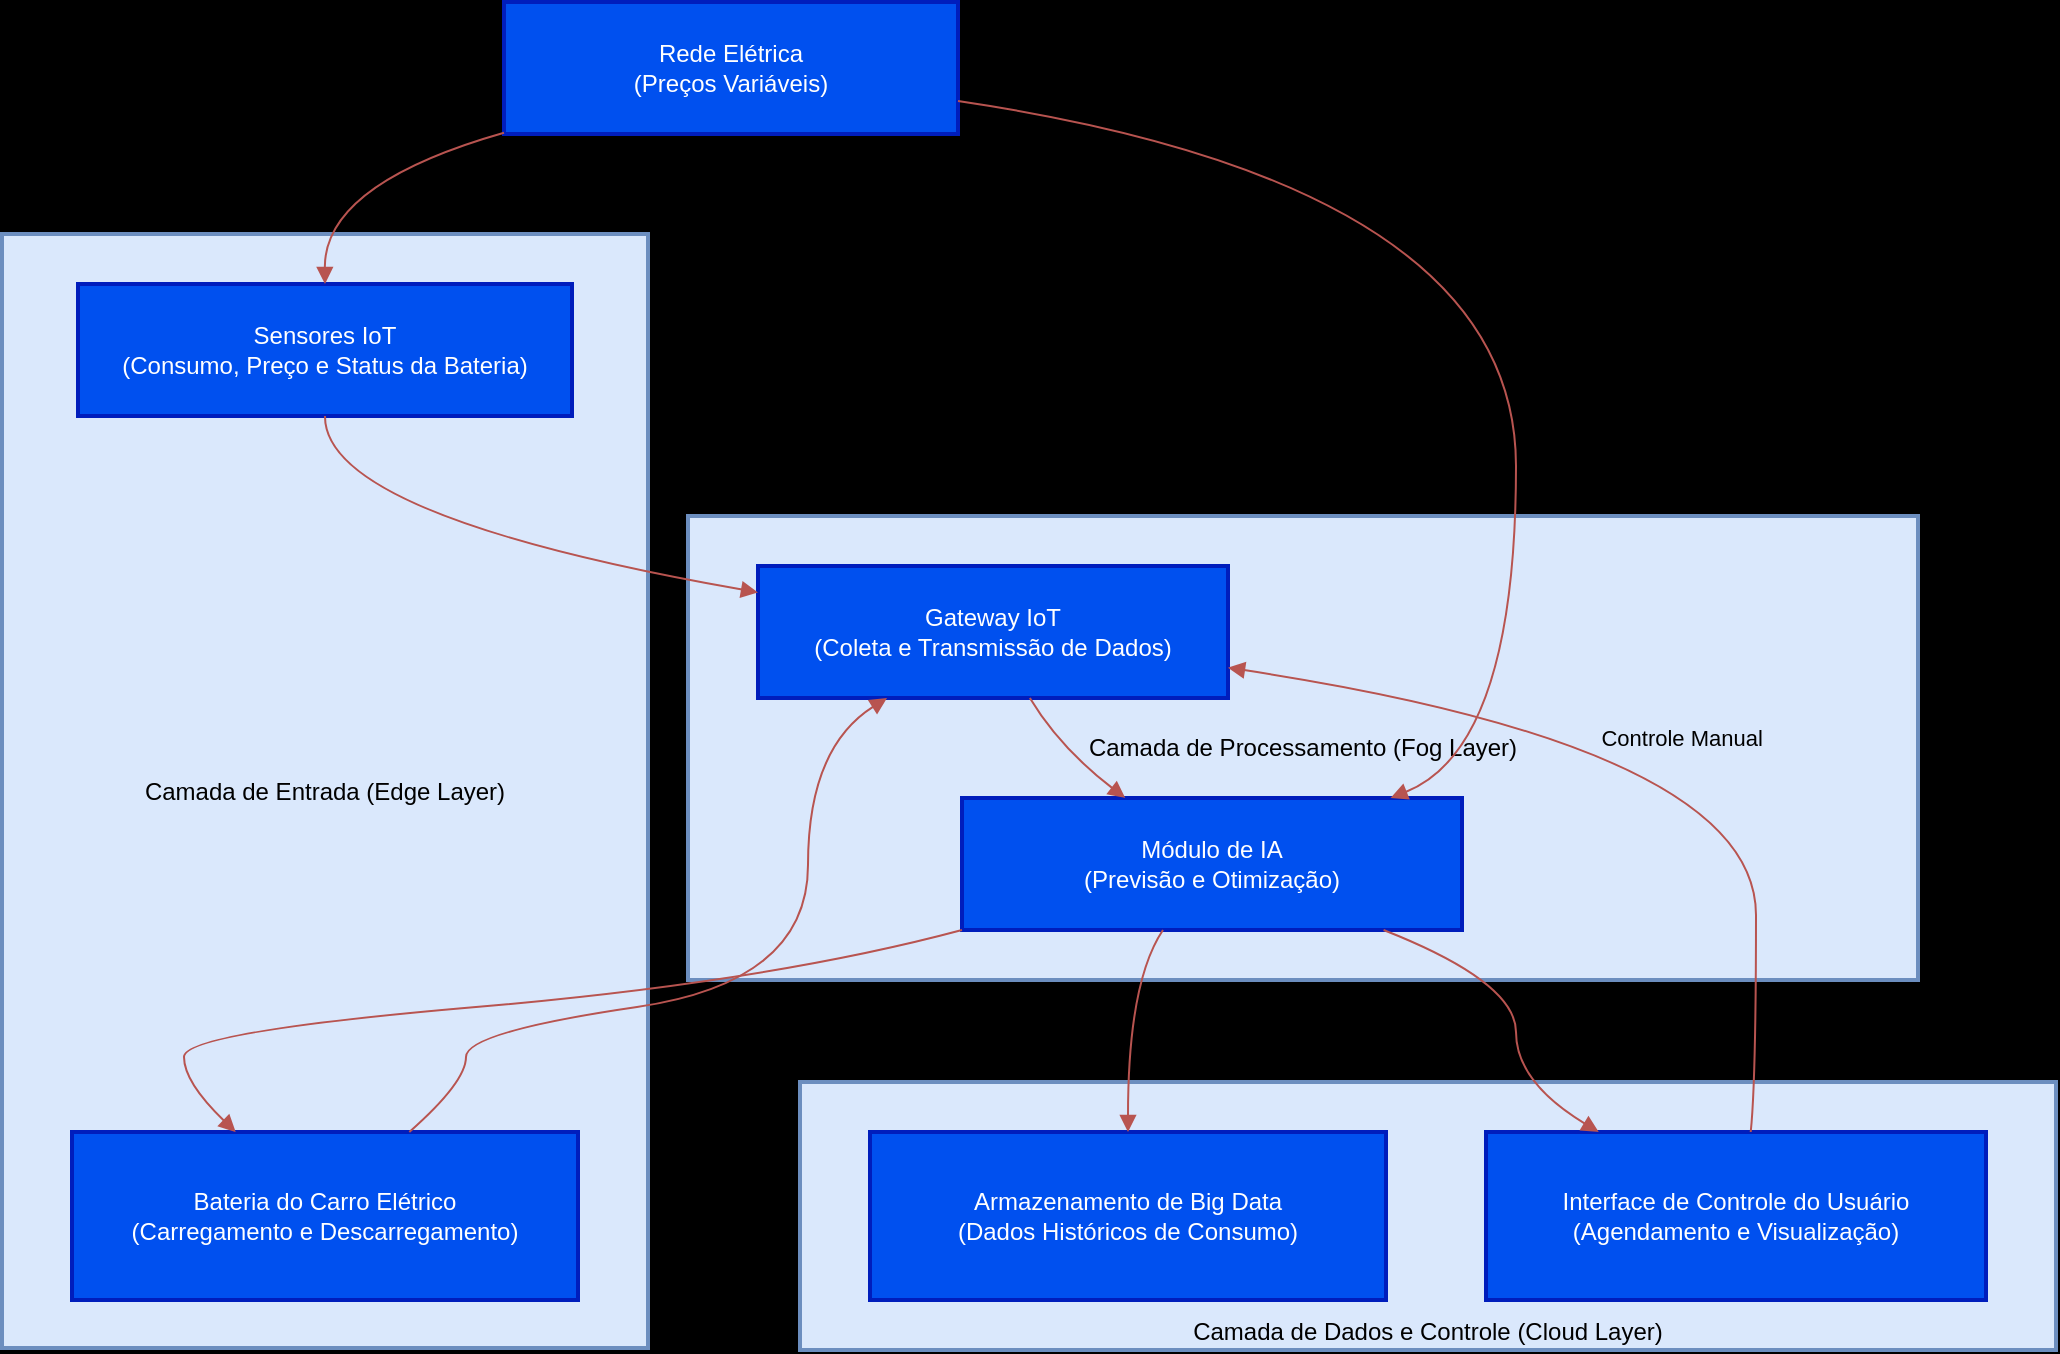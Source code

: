 <mxfile version="24.8.6">
  <diagram id="C5RBs43oDa-KdzZeNtuy" name="Page-1">
    <mxGraphModel dx="1250" dy="645" grid="1" gridSize="10" guides="1" tooltips="1" connect="1" arrows="1" fold="1" page="1" pageScale="1" pageWidth="827" pageHeight="1169" background="#000000" math="0" shadow="0">
      <root>
        <mxCell id="WIyWlLk6GJQsqaUBKTNV-0" />
        <mxCell id="WIyWlLk6GJQsqaUBKTNV-1" parent="WIyWlLk6GJQsqaUBKTNV-0" />
        <mxCell id="pw3d0woP83WXvLhgatFs-0" value="Camada de Dados e Controle (Cloud Layer)" style="whiteSpace=wrap;strokeWidth=2;verticalAlign=bottom;fillColor=#dae8fc;strokeColor=#6c8ebf;" vertex="1" parent="WIyWlLk6GJQsqaUBKTNV-1">
          <mxGeometry x="419" y="560" width="628" height="134" as="geometry" />
        </mxCell>
        <mxCell id="pw3d0woP83WXvLhgatFs-1" value="Camada de Processamento (Fog Layer)" style="whiteSpace=wrap;strokeWidth=2;fillColor=#dae8fc;strokeColor=#6c8ebf;" vertex="1" parent="WIyWlLk6GJQsqaUBKTNV-1">
          <mxGeometry x="363" y="277" width="615" height="232" as="geometry" />
        </mxCell>
        <mxCell id="pw3d0woP83WXvLhgatFs-2" value="Camada de Entrada (Edge Layer)" style="whiteSpace=wrap;strokeWidth=2;labelBackgroundColor=none;fillColor=#dae8fc;strokeColor=#6c8ebf;" vertex="1" parent="WIyWlLk6GJQsqaUBKTNV-1">
          <mxGeometry x="20" y="136" width="323" height="557" as="geometry" />
        </mxCell>
        <mxCell id="pw3d0woP83WXvLhgatFs-3" value="Sensores IoT&#xa; (Consumo, Preço e Status da Bateria)" style="whiteSpace=wrap;strokeWidth=2;fillColor=#0050ef;strokeColor=#001DBC;fontColor=#ffffff;" vertex="1" parent="WIyWlLk6GJQsqaUBKTNV-1">
          <mxGeometry x="58" y="161" width="247" height="66" as="geometry" />
        </mxCell>
        <mxCell id="pw3d0woP83WXvLhgatFs-4" value="Bateria do Carro Elétrico&#xa; (Carregamento e Descarregamento)" style="whiteSpace=wrap;strokeWidth=2;fillColor=#0050ef;fontColor=#ffffff;strokeColor=#001DBC;" vertex="1" parent="WIyWlLk6GJQsqaUBKTNV-1">
          <mxGeometry x="55" y="585" width="253" height="84" as="geometry" />
        </mxCell>
        <mxCell id="pw3d0woP83WXvLhgatFs-5" value="Gateway IoT&#xa; (Coleta e Transmissão de Dados)" style="whiteSpace=wrap;strokeWidth=2;fillColor=#0050ef;fontColor=#ffffff;strokeColor=#001DBC;" vertex="1" parent="WIyWlLk6GJQsqaUBKTNV-1">
          <mxGeometry x="398" y="302" width="235" height="66" as="geometry" />
        </mxCell>
        <mxCell id="pw3d0woP83WXvLhgatFs-6" value="Módulo de IA&#xa; (Previsão e Otimização)" style="whiteSpace=wrap;strokeWidth=2;fillColor=#0050ef;fontColor=#ffffff;strokeColor=#001DBC;" vertex="1" parent="WIyWlLk6GJQsqaUBKTNV-1">
          <mxGeometry x="500" y="418" width="250" height="66" as="geometry" />
        </mxCell>
        <mxCell id="pw3d0woP83WXvLhgatFs-7" value="Armazenamento de Big Data&#xa; (Dados Históricos de Consumo)" style="whiteSpace=wrap;strokeWidth=2;fillColor=#0050ef;fontColor=#ffffff;strokeColor=#001DBC;" vertex="1" parent="WIyWlLk6GJQsqaUBKTNV-1">
          <mxGeometry x="454" y="585" width="258" height="84" as="geometry" />
        </mxCell>
        <mxCell id="pw3d0woP83WXvLhgatFs-8" value="Interface de Controle do Usuário&#xa; (Agendamento e Visualização)" style="whiteSpace=wrap;strokeWidth=2;fillColor=#0050ef;fontColor=#ffffff;strokeColor=#001DBC;" vertex="1" parent="WIyWlLk6GJQsqaUBKTNV-1">
          <mxGeometry x="762" y="585" width="250" height="84" as="geometry" />
        </mxCell>
        <mxCell id="pw3d0woP83WXvLhgatFs-9" value="Rede Elétrica&#xa; (Preços Variáveis)" style="whiteSpace=wrap;strokeWidth=2;fillColor=#0050ef;strokeColor=#001DBC;fontColor=#ffffff;" vertex="1" parent="WIyWlLk6GJQsqaUBKTNV-1">
          <mxGeometry x="271" y="20" width="227" height="66" as="geometry" />
        </mxCell>
        <mxCell id="pw3d0woP83WXvLhgatFs-10" value="" style="curved=1;startArrow=none;endArrow=block;exitX=0.5;exitY=1;entryX=0;entryY=0.2;rounded=0;fillColor=#f8cecc;strokeColor=#b85450;" edge="1" parent="WIyWlLk6GJQsqaUBKTNV-1" source="pw3d0woP83WXvLhgatFs-3" target="pw3d0woP83WXvLhgatFs-5">
          <mxGeometry relative="1" as="geometry">
            <Array as="points">
              <mxPoint x="181" y="277" />
            </Array>
          </mxGeometry>
        </mxCell>
        <mxCell id="pw3d0woP83WXvLhgatFs-11" value="" style="curved=1;startArrow=none;endArrow=block;exitX=0.67;exitY=-0.01;entryX=0.27;entryY=1.01;rounded=0;fillColor=#f8cecc;strokeColor=#b85450;" edge="1" parent="WIyWlLk6GJQsqaUBKTNV-1" source="pw3d0woP83WXvLhgatFs-4" target="pw3d0woP83WXvLhgatFs-5">
          <mxGeometry relative="1" as="geometry">
            <Array as="points">
              <mxPoint x="252" y="560" />
              <mxPoint x="252" y="535" />
              <mxPoint x="423" y="510" />
              <mxPoint x="423" y="393" />
            </Array>
          </mxGeometry>
        </mxCell>
        <mxCell id="pw3d0woP83WXvLhgatFs-12" value="" style="curved=1;startArrow=none;endArrow=block;exitX=0.58;exitY=1.01;entryX=0.33;entryY=0.01;rounded=0;fillColor=#f8cecc;strokeColor=#b85450;" edge="1" parent="WIyWlLk6GJQsqaUBKTNV-1" source="pw3d0woP83WXvLhgatFs-5" target="pw3d0woP83WXvLhgatFs-6">
          <mxGeometry relative="1" as="geometry">
            <Array as="points">
              <mxPoint x="549" y="393" />
            </Array>
          </mxGeometry>
        </mxCell>
        <mxCell id="pw3d0woP83WXvLhgatFs-13" value="" style="curved=1;startArrow=none;endArrow=block;exitX=0.4;exitY=1.01;entryX=0.5;entryY=-0.01;rounded=0;fillColor=#f8cecc;strokeColor=#b85450;" edge="1" parent="WIyWlLk6GJQsqaUBKTNV-1" source="pw3d0woP83WXvLhgatFs-6" target="pw3d0woP83WXvLhgatFs-7">
          <mxGeometry relative="1" as="geometry">
            <Array as="points">
              <mxPoint x="583" y="510" />
            </Array>
          </mxGeometry>
        </mxCell>
        <mxCell id="pw3d0woP83WXvLhgatFs-14" value="" style="curved=1;startArrow=none;endArrow=block;exitX=0.85;exitY=1.01;entryX=0.22;entryY=-0.01;rounded=0;fillColor=#f8cecc;strokeColor=#b85450;" edge="1" parent="WIyWlLk6GJQsqaUBKTNV-1" source="pw3d0woP83WXvLhgatFs-6" target="pw3d0woP83WXvLhgatFs-8">
          <mxGeometry relative="1" as="geometry">
            <Array as="points">
              <mxPoint x="777" y="510" />
              <mxPoint x="777" y="560" />
            </Array>
          </mxGeometry>
        </mxCell>
        <mxCell id="pw3d0woP83WXvLhgatFs-15" value="Controle Manual" style="curved=1;startArrow=none;endArrow=block;exitX=0.53;exitY=-0.01;entryX=1;entryY=0.77;rounded=0;labelBackgroundColor=none;fillColor=#f8cecc;strokeColor=#b85450;" edge="1" parent="WIyWlLk6GJQsqaUBKTNV-1" source="pw3d0woP83WXvLhgatFs-8" target="pw3d0woP83WXvLhgatFs-5">
          <mxGeometry relative="1" as="geometry">
            <Array as="points">
              <mxPoint x="897" y="560" />
              <mxPoint x="897" y="393" />
            </Array>
          </mxGeometry>
        </mxCell>
        <mxCell id="pw3d0woP83WXvLhgatFs-16" value="" style="curved=1;startArrow=none;endArrow=block;exitX=0;exitY=0.99;entryX=0.5;entryY=0;rounded=0;fillColor=#f8cecc;strokeColor=#b85450;" edge="1" parent="WIyWlLk6GJQsqaUBKTNV-1" source="pw3d0woP83WXvLhgatFs-9" target="pw3d0woP83WXvLhgatFs-3">
          <mxGeometry relative="1" as="geometry">
            <Array as="points">
              <mxPoint x="181" y="111" />
            </Array>
          </mxGeometry>
        </mxCell>
        <mxCell id="pw3d0woP83WXvLhgatFs-17" value="" style="curved=1;startArrow=none;endArrow=block;exitX=1;exitY=0.75;entryX=0.85;entryY=0.01;rounded=0;fillColor=#f8cecc;strokeColor=#b85450;" edge="1" parent="WIyWlLk6GJQsqaUBKTNV-1" source="pw3d0woP83WXvLhgatFs-9" target="pw3d0woP83WXvLhgatFs-6">
          <mxGeometry relative="1" as="geometry">
            <Array as="points">
              <mxPoint x="777" y="111" />
              <mxPoint x="777" y="393" />
            </Array>
          </mxGeometry>
        </mxCell>
        <mxCell id="pw3d0woP83WXvLhgatFs-18" value="" style="curved=1;startArrow=none;endArrow=block;exitX=0;exitY=1;entryX=0.32;entryY=-0.01;rounded=0;fillColor=#f8cecc;strokeColor=#b85450;" edge="1" parent="WIyWlLk6GJQsqaUBKTNV-1" source="pw3d0woP83WXvLhgatFs-6" target="pw3d0woP83WXvLhgatFs-4">
          <mxGeometry relative="1" as="geometry">
            <Array as="points">
              <mxPoint x="403" y="510" />
              <mxPoint x="111" y="535" />
              <mxPoint x="111" y="560" />
            </Array>
          </mxGeometry>
        </mxCell>
      </root>
    </mxGraphModel>
  </diagram>
</mxfile>
